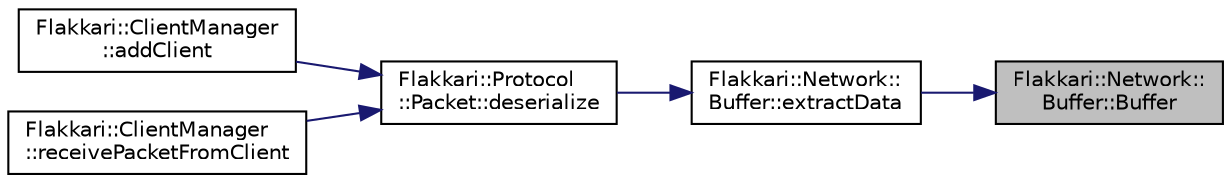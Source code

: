 digraph "Flakkari::Network::Buffer::Buffer"
{
 // LATEX_PDF_SIZE
  edge [fontname="Helvetica",fontsize="10",labelfontname="Helvetica",labelfontsize="10"];
  node [fontname="Helvetica",fontsize="10",shape=record];
  rankdir="RL";
  Node1 [label="Flakkari::Network::\lBuffer::Buffer",height=0.2,width=0.4,color="black", fillcolor="grey75", style="filled", fontcolor="black",tooltip="Construct a new Buffer object."];
  Node1 -> Node2 [dir="back",color="midnightblue",fontsize="10",style="solid",fontname="Helvetica"];
  Node2 [label="Flakkari::Network::\lBuffer::extractData",height=0.2,width=0.4,color="black", fillcolor="white", style="filled",URL="$d4/df8/classFlakkari_1_1Network_1_1Buffer.html#ad7ad2e3a4a5727c72a585093d93cd016",tooltip="Get the data of the buffer."];
  Node2 -> Node3 [dir="back",color="midnightblue",fontsize="10",style="solid",fontname="Helvetica"];
  Node3 [label="Flakkari::Protocol\l::Packet::deserialize",height=0.2,width=0.4,color="black", fillcolor="white", style="filled",URL="$db/d59/structFlakkari_1_1Protocol_1_1Packet.html#a14c7a93d5175df091256374f407ad186",tooltip="Deserialize the buffer into a packet."];
  Node3 -> Node4 [dir="back",color="midnightblue",fontsize="10",style="solid",fontname="Helvetica"];
  Node4 [label="Flakkari::ClientManager\l::addClient",height=0.2,width=0.4,color="black", fillcolor="white", style="filled",URL="$d5/da5/classFlakkari_1_1ClientManager.html#adb7842df0768fcab21fb46b1b2a60b75",tooltip="Add a client to the client manager or update the last activity of the client."];
  Node3 -> Node5 [dir="back",color="midnightblue",fontsize="10",style="solid",fontname="Helvetica"];
  Node5 [label="Flakkari::ClientManager\l::receivePacketFromClient",height=0.2,width=0.4,color="black", fillcolor="white", style="filled",URL="$d5/da5/classFlakkari_1_1ClientManager.html#af06fee7a25e3bef6f7bf7dcf34ecb944",tooltip="Receive a packet from a client."];
}
